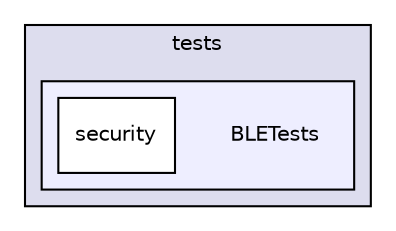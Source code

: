 digraph "esp32-snippets/cpp_utils/tests/BLETests" {
  compound=true
  node [ fontsize="10", fontname="Helvetica"];
  edge [ labelfontsize="10", labelfontname="Helvetica"];
  subgraph clusterdir_af73c6a8db99cb06944db5cd579ae26e {
    graph [ bgcolor="#ddddee", pencolor="black", label="tests" fontname="Helvetica", fontsize="10", URL="dir_af73c6a8db99cb06944db5cd579ae26e.html"]
  subgraph clusterdir_bd6a5a299570209f7e79b4822fafcd71 {
    graph [ bgcolor="#eeeeff", pencolor="black", label="" URL="dir_bd6a5a299570209f7e79b4822fafcd71.html"];
    dir_bd6a5a299570209f7e79b4822fafcd71 [shape=plaintext label="BLETests"];
    dir_7c0983341e9b67ee36213177c29e94d5 [shape=box label="security" color="black" fillcolor="white" style="filled" URL="dir_7c0983341e9b67ee36213177c29e94d5.html"];
  }
  }
}
